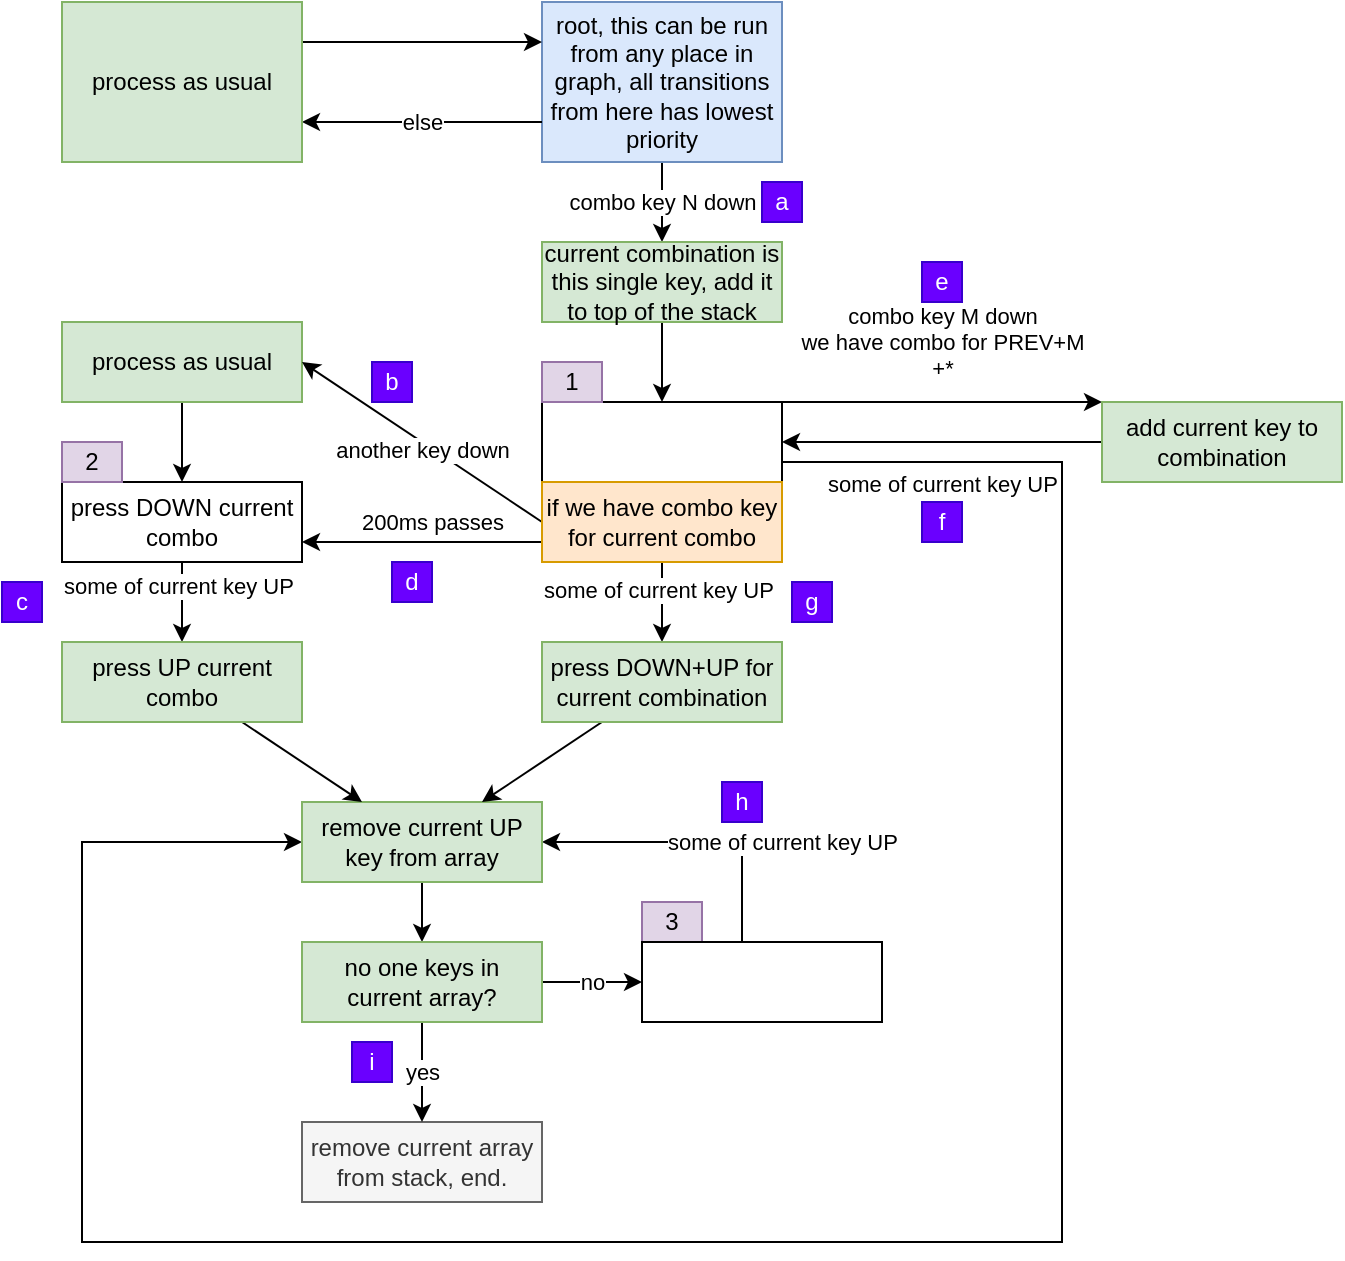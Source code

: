<mxfile version="13.7.3" type="github">
  <diagram id="I-GsIGOzujkdGy-dldfp" name="Page-1">
    <mxGraphModel dx="1212" dy="1140" grid="1" gridSize="10" guides="1" tooltips="1" connect="1" arrows="1" fold="1" page="1" pageScale="1" pageWidth="850" pageHeight="1100" math="0" shadow="0">
      <root>
        <mxCell id="0" />
        <mxCell id="1" parent="0" />
        <mxCell id="3cy7uIy2D0ZZn0zKqhlk-1" value="&lt;div&gt;combo key N down&lt;/div&gt;" style="rounded=0;orthogonalLoop=1;jettySize=auto;html=1;" parent="1" source="9FikOTbZSqQ_IjJCwpM8-122" target="9FikOTbZSqQ_IjJCwpM8-132" edge="1">
          <mxGeometry relative="1" as="geometry">
            <mxPoint x="1420" y="280" as="targetPoint" />
          </mxGeometry>
        </mxCell>
        <mxCell id="9FikOTbZSqQ_IjJCwpM8-122" value="root, this can be run from any place in graph, all transitions from here has lowest priority" style="rounded=0;whiteSpace=wrap;html=1;fillColor=#dae8fc;strokeColor=#6c8ebf;" parent="1" vertex="1">
          <mxGeometry x="1360" y="40" width="120" height="80" as="geometry" />
        </mxCell>
        <mxCell id="9FikOTbZSqQ_IjJCwpM8-123" value="remove current array from stack, end." style="rounded=0;whiteSpace=wrap;html=1;fillColor=#f5f5f5;strokeColor=#666666;fontColor=#333333;" parent="1" vertex="1">
          <mxGeometry x="1240" y="600" width="120" height="40" as="geometry" />
        </mxCell>
        <mxCell id="3cy7uIy2D0ZZn0zKqhlk-67" style="edgeStyle=orthogonalEdgeStyle;rounded=0;orthogonalLoop=1;jettySize=auto;html=1;" parent="1" source="9FikOTbZSqQ_IjJCwpM8-124" target="9FikOTbZSqQ_IjJCwpM8-125" edge="1">
          <mxGeometry relative="1" as="geometry">
            <Array as="points">
              <mxPoint x="1620" y="270" />
              <mxPoint x="1620" y="660" />
              <mxPoint x="1130" y="660" />
              <mxPoint x="1130" y="460" />
            </Array>
          </mxGeometry>
        </mxCell>
        <mxCell id="3cy7uIy2D0ZZn0zKqhlk-68" value="some of current key UP" style="edgeLabel;html=1;align=center;verticalAlign=middle;resizable=0;points=[];" parent="3cy7uIy2D0ZZn0zKqhlk-67" vertex="1" connectable="0">
          <mxGeometry x="-0.685" y="-50" relative="1" as="geometry">
            <mxPoint x="-10" y="-59" as="offset" />
          </mxGeometry>
        </mxCell>
        <mxCell id="9FikOTbZSqQ_IjJCwpM8-124" value="" style="rounded=0;whiteSpace=wrap;html=1;" parent="1" vertex="1">
          <mxGeometry x="1360" y="240" width="120" height="40" as="geometry" />
        </mxCell>
        <mxCell id="3cy7uIy2D0ZZn0zKqhlk-58" style="edgeStyle=orthogonalEdgeStyle;rounded=0;orthogonalLoop=1;jettySize=auto;html=1;entryX=1;entryY=0.5;entryDx=0;entryDy=0;" parent="1" source="FyaBsQyID1A_M-N_47Ui-1" target="9FikOTbZSqQ_IjJCwpM8-125" edge="1">
          <mxGeometry relative="1" as="geometry">
            <Array as="points">
              <mxPoint x="1460" y="460" />
            </Array>
          </mxGeometry>
        </mxCell>
        <mxCell id="3cy7uIy2D0ZZn0zKqhlk-59" value="some of current key UP" style="edgeLabel;html=1;align=center;verticalAlign=middle;resizable=0;points=[];" parent="3cy7uIy2D0ZZn0zKqhlk-58" vertex="1" connectable="0">
          <mxGeometry x="-0.467" y="-3" relative="1" as="geometry">
            <mxPoint x="17" y="-10" as="offset" />
          </mxGeometry>
        </mxCell>
        <mxCell id="FyaBsQyID1A_M-N_47Ui-7" style="edgeStyle=none;rounded=0;orthogonalLoop=1;jettySize=auto;html=1;" edge="1" parent="1" source="9FikOTbZSqQ_IjJCwpM8-125" target="FyaBsQyID1A_M-N_47Ui-2">
          <mxGeometry relative="1" as="geometry" />
        </mxCell>
        <mxCell id="9FikOTbZSqQ_IjJCwpM8-125" value="remove current UP key from array" style="rounded=0;whiteSpace=wrap;html=1;fillColor=#d5e8d4;strokeColor=#82b366;" parent="1" vertex="1">
          <mxGeometry x="1240" y="440" width="120" height="40" as="geometry" />
        </mxCell>
        <mxCell id="3cy7uIy2D0ZZn0zKqhlk-63" style="edgeStyle=none;rounded=0;orthogonalLoop=1;jettySize=auto;html=1;" parent="1" source="9FikOTbZSqQ_IjJCwpM8-132" target="9FikOTbZSqQ_IjJCwpM8-124" edge="1">
          <mxGeometry relative="1" as="geometry" />
        </mxCell>
        <mxCell id="9FikOTbZSqQ_IjJCwpM8-132" value="current combination is this single key, add it to top of the stack" style="rounded=0;whiteSpace=wrap;html=1;fillColor=#d5e8d4;strokeColor=#82b366;" parent="1" vertex="1">
          <mxGeometry x="1360" y="160" width="120" height="40" as="geometry" />
        </mxCell>
        <mxCell id="3cy7uIy2D0ZZn0zKqhlk-65" style="edgeStyle=none;rounded=0;orthogonalLoop=1;jettySize=auto;html=1;" parent="1" source="9FikOTbZSqQ_IjJCwpM8-134" target="3cy7uIy2D0ZZn0zKqhlk-14" edge="1">
          <mxGeometry relative="1" as="geometry" />
        </mxCell>
        <mxCell id="9FikOTbZSqQ_IjJCwpM8-134" value="process as usual" style="rounded=0;whiteSpace=wrap;html=1;fillColor=#d5e8d4;strokeColor=#82b366;" parent="1" vertex="1">
          <mxGeometry x="1120" y="200" width="120" height="40" as="geometry" />
        </mxCell>
        <mxCell id="3cy7uIy2D0ZZn0zKqhlk-2" style="edgeStyle=none;rounded=0;orthogonalLoop=1;jettySize=auto;html=1;entryX=1;entryY=0.5;entryDx=0;entryDy=0;exitX=0;exitY=0.5;exitDx=0;exitDy=0;" parent="1" source="3cy7uIy2D0ZZn0zKqhlk-10" target="9FikOTbZSqQ_IjJCwpM8-134" edge="1">
          <mxGeometry relative="1" as="geometry" />
        </mxCell>
        <mxCell id="3cy7uIy2D0ZZn0zKqhlk-3" value="another key down" style="edgeLabel;html=1;align=center;verticalAlign=middle;resizable=0;points=[];" parent="3cy7uIy2D0ZZn0zKqhlk-2" vertex="1" connectable="0">
          <mxGeometry x="-0.347" y="2" relative="1" as="geometry">
            <mxPoint x="-19.6" y="-12.2" as="offset" />
          </mxGeometry>
        </mxCell>
        <mxCell id="3cy7uIy2D0ZZn0zKqhlk-4" style="edgeStyle=none;rounded=0;orthogonalLoop=1;jettySize=auto;html=1;" parent="1" source="3cy7uIy2D0ZZn0zKqhlk-10" target="3cy7uIy2D0ZZn0zKqhlk-12" edge="1">
          <mxGeometry relative="1" as="geometry" />
        </mxCell>
        <mxCell id="3cy7uIy2D0ZZn0zKqhlk-5" value="some of current key UP" style="edgeLabel;html=1;align=center;verticalAlign=middle;resizable=0;points=[];" parent="3cy7uIy2D0ZZn0zKqhlk-4" vertex="1" connectable="0">
          <mxGeometry x="-0.327" y="-2" relative="1" as="geometry">
            <mxPoint as="offset" />
          </mxGeometry>
        </mxCell>
        <mxCell id="3cy7uIy2D0ZZn0zKqhlk-6" value="" style="edgeStyle=none;rounded=0;orthogonalLoop=1;jettySize=auto;html=1;exitX=1;exitY=0;exitDx=0;exitDy=0;entryX=0;entryY=0;entryDx=0;entryDy=0;" parent="1" source="9FikOTbZSqQ_IjJCwpM8-124" target="3cy7uIy2D0ZZn0zKqhlk-19" edge="1">
          <mxGeometry relative="1" as="geometry">
            <mxPoint x="1477.596" y="396.98" as="targetPoint" />
            <mxPoint x="1431.667" y="355.98" as="sourcePoint" />
          </mxGeometry>
        </mxCell>
        <mxCell id="3cy7uIy2D0ZZn0zKqhlk-7" value="&lt;div&gt;combo key M down&lt;div&gt;we have combo for PREV+M&lt;/div&gt;&lt;/div&gt;+*" style="edgeLabel;html=1;align=center;verticalAlign=middle;resizable=0;points=[];" parent="3cy7uIy2D0ZZn0zKqhlk-6" vertex="1" connectable="0">
          <mxGeometry x="-0.343" relative="1" as="geometry">
            <mxPoint x="27" y="-30" as="offset" />
          </mxGeometry>
        </mxCell>
        <mxCell id="3cy7uIy2D0ZZn0zKqhlk-8" style="edgeStyle=none;rounded=0;orthogonalLoop=1;jettySize=auto;html=1;entryX=1;entryY=0.75;entryDx=0;entryDy=0;exitX=0;exitY=0.75;exitDx=0;exitDy=0;" parent="1" source="3cy7uIy2D0ZZn0zKqhlk-10" target="3cy7uIy2D0ZZn0zKqhlk-14" edge="1">
          <mxGeometry relative="1" as="geometry">
            <mxPoint x="1280" y="404.399" as="sourcePoint" />
            <mxPoint x="1030" y="476.98" as="targetPoint" />
          </mxGeometry>
        </mxCell>
        <mxCell id="3cy7uIy2D0ZZn0zKqhlk-9" value="200ms passes" style="edgeLabel;html=1;align=center;verticalAlign=middle;resizable=0;points=[];" parent="3cy7uIy2D0ZZn0zKqhlk-8" vertex="1" connectable="0">
          <mxGeometry x="-0.262" y="1" relative="1" as="geometry">
            <mxPoint x="-11" y="-11" as="offset" />
          </mxGeometry>
        </mxCell>
        <mxCell id="3cy7uIy2D0ZZn0zKqhlk-10" value="if we have combo key for current combo" style="rounded=0;whiteSpace=wrap;html=1;fillColor=#ffe6cc;strokeColor=#d79b00;" parent="1" vertex="1">
          <mxGeometry x="1360" y="280" width="120" height="40" as="geometry" />
        </mxCell>
        <mxCell id="3cy7uIy2D0ZZn0zKqhlk-57" style="edgeStyle=none;rounded=0;orthogonalLoop=1;jettySize=auto;html=1;" parent="1" source="3cy7uIy2D0ZZn0zKqhlk-12" target="9FikOTbZSqQ_IjJCwpM8-125" edge="1">
          <mxGeometry relative="1" as="geometry" />
        </mxCell>
        <mxCell id="3cy7uIy2D0ZZn0zKqhlk-12" value="press DOWN+UP for current combination" style="rounded=0;whiteSpace=wrap;html=1;fillColor=#d5e8d4;strokeColor=#82b366;" parent="1" vertex="1">
          <mxGeometry x="1360" y="360" width="120" height="40" as="geometry" />
        </mxCell>
        <mxCell id="3cy7uIy2D0ZZn0zKqhlk-14" value="&lt;div&gt;press DOWN current combo&lt;/div&gt;" style="rounded=0;whiteSpace=wrap;html=1;" parent="1" vertex="1">
          <mxGeometry x="1120" y="280" width="120" height="40" as="geometry" />
        </mxCell>
        <mxCell id="3cy7uIy2D0ZZn0zKqhlk-56" style="edgeStyle=none;rounded=0;orthogonalLoop=1;jettySize=auto;html=1;exitX=0;exitY=0.5;exitDx=0;exitDy=0;entryX=1;entryY=0.5;entryDx=0;entryDy=0;" parent="1" source="3cy7uIy2D0ZZn0zKqhlk-19" target="9FikOTbZSqQ_IjJCwpM8-124" edge="1">
          <mxGeometry relative="1" as="geometry" />
        </mxCell>
        <mxCell id="3cy7uIy2D0ZZn0zKqhlk-19" value="add current key to combination" style="rounded=0;whiteSpace=wrap;html=1;fillColor=#d5e8d4;strokeColor=#82b366;" parent="1" vertex="1">
          <mxGeometry x="1640" y="240" width="120" height="40" as="geometry" />
        </mxCell>
        <mxCell id="3cy7uIy2D0ZZn0zKqhlk-22" style="edgeStyle=none;rounded=0;orthogonalLoop=1;jettySize=auto;html=1;" parent="1" source="3cy7uIy2D0ZZn0zKqhlk-14" target="3cy7uIy2D0ZZn0zKqhlk-26" edge="1">
          <mxGeometry relative="1" as="geometry">
            <mxPoint x="1130" y="436.98" as="sourcePoint" />
          </mxGeometry>
        </mxCell>
        <mxCell id="3cy7uIy2D0ZZn0zKqhlk-23" value="some of current key UP" style="edgeLabel;html=1;align=center;verticalAlign=middle;resizable=0;points=[];" parent="3cy7uIy2D0ZZn0zKqhlk-22" vertex="1" connectable="0">
          <mxGeometry x="-0.4" y="-2" relative="1" as="geometry">
            <mxPoint as="offset" />
          </mxGeometry>
        </mxCell>
        <mxCell id="3cy7uIy2D0ZZn0zKqhlk-64" style="edgeStyle=none;rounded=0;orthogonalLoop=1;jettySize=auto;html=1;" parent="1" source="3cy7uIy2D0ZZn0zKqhlk-26" target="9FikOTbZSqQ_IjJCwpM8-125" edge="1">
          <mxGeometry relative="1" as="geometry" />
        </mxCell>
        <mxCell id="3cy7uIy2D0ZZn0zKqhlk-26" value="press UP current combo" style="rounded=0;whiteSpace=wrap;html=1;fillColor=#d5e8d4;strokeColor=#82b366;" parent="1" vertex="1">
          <mxGeometry x="1120" y="360" width="120" height="40" as="geometry" />
        </mxCell>
        <mxCell id="3cy7uIy2D0ZZn0zKqhlk-53" value="else" style="edgeStyle=none;rounded=0;orthogonalLoop=1;jettySize=auto;html=1;exitX=0;exitY=0.75;exitDx=0;exitDy=0;entryX=1;entryY=0.75;entryDx=0;entryDy=0;" parent="1" source="9FikOTbZSqQ_IjJCwpM8-122" target="3cy7uIy2D0ZZn0zKqhlk-55" edge="1">
          <mxGeometry relative="1" as="geometry">
            <mxPoint x="1360" y="110" as="sourcePoint" />
          </mxGeometry>
        </mxCell>
        <mxCell id="3cy7uIy2D0ZZn0zKqhlk-54" style="edgeStyle=none;rounded=0;orthogonalLoop=1;jettySize=auto;html=1;exitX=1;exitY=0.25;exitDx=0;exitDy=0;entryX=0;entryY=0.25;entryDx=0;entryDy=0;" parent="1" source="3cy7uIy2D0ZZn0zKqhlk-55" target="9FikOTbZSqQ_IjJCwpM8-122" edge="1">
          <mxGeometry relative="1" as="geometry">
            <mxPoint x="1360" y="90" as="targetPoint" />
          </mxGeometry>
        </mxCell>
        <mxCell id="3cy7uIy2D0ZZn0zKqhlk-55" value="process as usual" style="rounded=0;whiteSpace=wrap;html=1;fillColor=#d5e8d4;strokeColor=#82b366;" parent="1" vertex="1">
          <mxGeometry x="1120" y="40" width="120" height="80" as="geometry" />
        </mxCell>
        <mxCell id="3cy7uIy2D0ZZn0zKqhlk-70" value="1" style="rounded=0;whiteSpace=wrap;html=1;fillColor=#e1d5e7;strokeColor=#9673a6;" parent="1" vertex="1">
          <mxGeometry x="1360" y="220" width="30" height="20" as="geometry" />
        </mxCell>
        <mxCell id="3cy7uIy2D0ZZn0zKqhlk-72" value="3" style="rounded=0;whiteSpace=wrap;html=1;fillColor=#e1d5e7;strokeColor=#9673a6;" parent="1" vertex="1">
          <mxGeometry x="1410" y="490" width="30" height="20" as="geometry" />
        </mxCell>
        <mxCell id="3cy7uIy2D0ZZn0zKqhlk-74" value="2" style="rounded=0;whiteSpace=wrap;html=1;fillColor=#e1d5e7;strokeColor=#9673a6;" parent="1" vertex="1">
          <mxGeometry x="1120" y="260" width="30" height="20" as="geometry" />
        </mxCell>
        <mxCell id="ggF09_UAsh0PuTfxkhmL-1" value="a" style="rounded=0;whiteSpace=wrap;html=1;fillColor=#6a00ff;strokeColor=#3700CC;fontColor=#ffffff;" parent="1" vertex="1">
          <mxGeometry x="1470" y="130" width="20" height="20" as="geometry" />
        </mxCell>
        <mxCell id="ggF09_UAsh0PuTfxkhmL-2" value="b" style="rounded=0;whiteSpace=wrap;html=1;fillColor=#6a00ff;strokeColor=#3700CC;fontColor=#ffffff;" parent="1" vertex="1">
          <mxGeometry x="1275" y="220" width="20" height="20" as="geometry" />
        </mxCell>
        <mxCell id="ggF09_UAsh0PuTfxkhmL-3" value="d" style="rounded=0;whiteSpace=wrap;html=1;fillColor=#6a00ff;strokeColor=#3700CC;fontColor=#ffffff;" parent="1" vertex="1">
          <mxGeometry x="1285" y="320" width="20" height="20" as="geometry" />
        </mxCell>
        <mxCell id="ggF09_UAsh0PuTfxkhmL-4" value="c" style="rounded=0;whiteSpace=wrap;html=1;fillColor=#6a00ff;strokeColor=#3700CC;fontColor=#ffffff;" parent="1" vertex="1">
          <mxGeometry x="1090" y="330" width="20" height="20" as="geometry" />
        </mxCell>
        <mxCell id="ggF09_UAsh0PuTfxkhmL-5" value="e" style="rounded=0;whiteSpace=wrap;html=1;fillColor=#6a00ff;strokeColor=#3700CC;fontColor=#ffffff;" parent="1" vertex="1">
          <mxGeometry x="1550" y="170" width="20" height="20" as="geometry" />
        </mxCell>
        <mxCell id="ggF09_UAsh0PuTfxkhmL-6" value="f" style="rounded=0;whiteSpace=wrap;html=1;fillColor=#6a00ff;strokeColor=#3700CC;fontColor=#ffffff;" parent="1" vertex="1">
          <mxGeometry x="1550" y="290" width="20" height="20" as="geometry" />
        </mxCell>
        <mxCell id="ggF09_UAsh0PuTfxkhmL-7" value="g" style="rounded=0;whiteSpace=wrap;html=1;fillColor=#6a00ff;strokeColor=#3700CC;fontColor=#ffffff;" parent="1" vertex="1">
          <mxGeometry x="1485" y="330" width="20" height="20" as="geometry" />
        </mxCell>
        <mxCell id="ggF09_UAsh0PuTfxkhmL-8" value="h" style="rounded=0;whiteSpace=wrap;html=1;fillColor=#6a00ff;strokeColor=#3700CC;fontColor=#ffffff;" parent="1" vertex="1">
          <mxGeometry x="1450" y="430" width="20" height="20" as="geometry" />
        </mxCell>
        <mxCell id="ggF09_UAsh0PuTfxkhmL-9" value="i" style="rounded=0;whiteSpace=wrap;html=1;fillColor=#6a00ff;strokeColor=#3700CC;fontColor=#ffffff;" parent="1" vertex="1">
          <mxGeometry x="1265" y="560" width="20" height="20" as="geometry" />
        </mxCell>
        <mxCell id="FyaBsQyID1A_M-N_47Ui-1" value="" style="rounded=0;whiteSpace=wrap;html=1;" vertex="1" parent="1">
          <mxGeometry x="1410" y="510" width="120" height="40" as="geometry" />
        </mxCell>
        <mxCell id="FyaBsQyID1A_M-N_47Ui-5" value="yes" style="rounded=0;orthogonalLoop=1;jettySize=auto;html=1;" edge="1" parent="1" source="FyaBsQyID1A_M-N_47Ui-2" target="9FikOTbZSqQ_IjJCwpM8-123">
          <mxGeometry relative="1" as="geometry" />
        </mxCell>
        <mxCell id="FyaBsQyID1A_M-N_47Ui-8" value="no" style="edgeStyle=none;rounded=0;orthogonalLoop=1;jettySize=auto;html=1;" edge="1" parent="1" source="FyaBsQyID1A_M-N_47Ui-2" target="FyaBsQyID1A_M-N_47Ui-1">
          <mxGeometry relative="1" as="geometry" />
        </mxCell>
        <mxCell id="FyaBsQyID1A_M-N_47Ui-2" value="no one keys in current array?" style="rounded=0;whiteSpace=wrap;html=1;fillColor=#d5e8d4;strokeColor=#82b366;" vertex="1" parent="1">
          <mxGeometry x="1240" y="510" width="120" height="40" as="geometry" />
        </mxCell>
      </root>
    </mxGraphModel>
  </diagram>
</mxfile>
